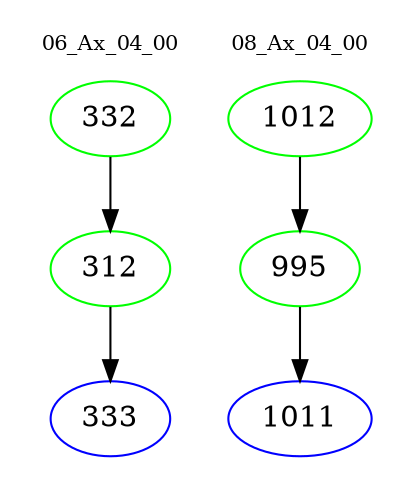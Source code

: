 digraph{
subgraph cluster_0 {
color = white
label = "06_Ax_04_00";
fontsize=10;
T0_332 [label="332", color="green"]
T0_332 -> T0_312 [color="black"]
T0_312 [label="312", color="green"]
T0_312 -> T0_333 [color="black"]
T0_333 [label="333", color="blue"]
}
subgraph cluster_1 {
color = white
label = "08_Ax_04_00";
fontsize=10;
T1_1012 [label="1012", color="green"]
T1_1012 -> T1_995 [color="black"]
T1_995 [label="995", color="green"]
T1_995 -> T1_1011 [color="black"]
T1_1011 [label="1011", color="blue"]
}
}

